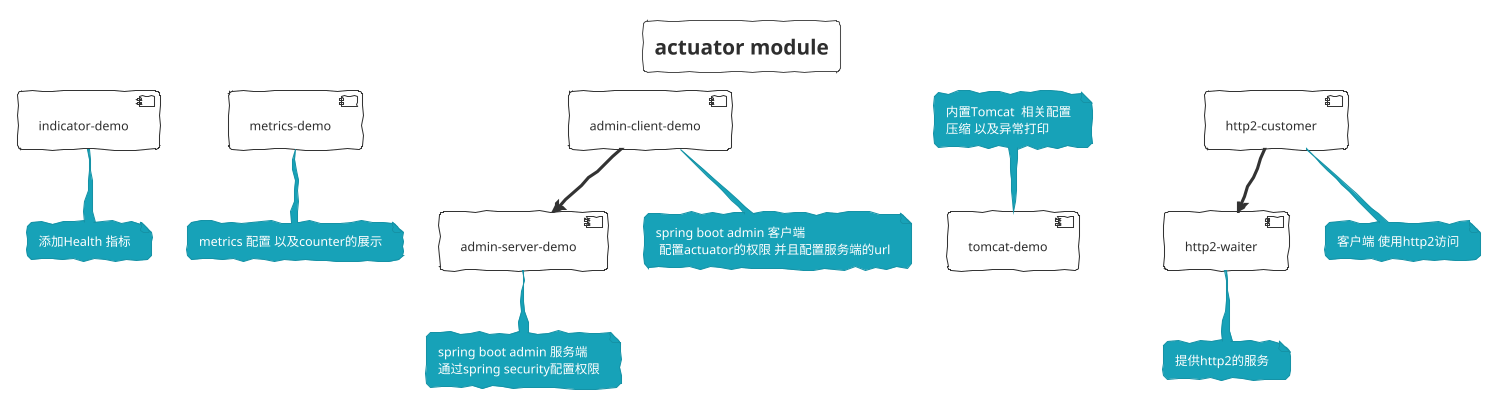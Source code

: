 @startuml ACTUATOR_MODULE
!theme sketchy-outline
title actuator module
[indicator-demo] as id
[metrics-demo] as md
[admin-server-demo] as asd
[admin-client-demo] as acd
[tomcat-demo] as td

[http2-customer] as hhc
[http2-waiter] as hhw
note bottom of id
    添加Health 指标
end note

note bottom of md
  metrics 配置 以及counter的展示
end note
note bottom of asd
 spring boot admin 服务端
 通过spring security配置权限
end note
note bottom of acd
spring boot admin 客户端
 配置actuator的权限 并且配置服务端的url
end note
acd -->asd
note top of td
内置Tomcat  相关配置
压缩 以及异常打印
end note

note bottom of hhc
客户端 使用http2访问
end note

note bottom of hhw
提供http2的服务
end note
hhc-->hhw
@enduml
